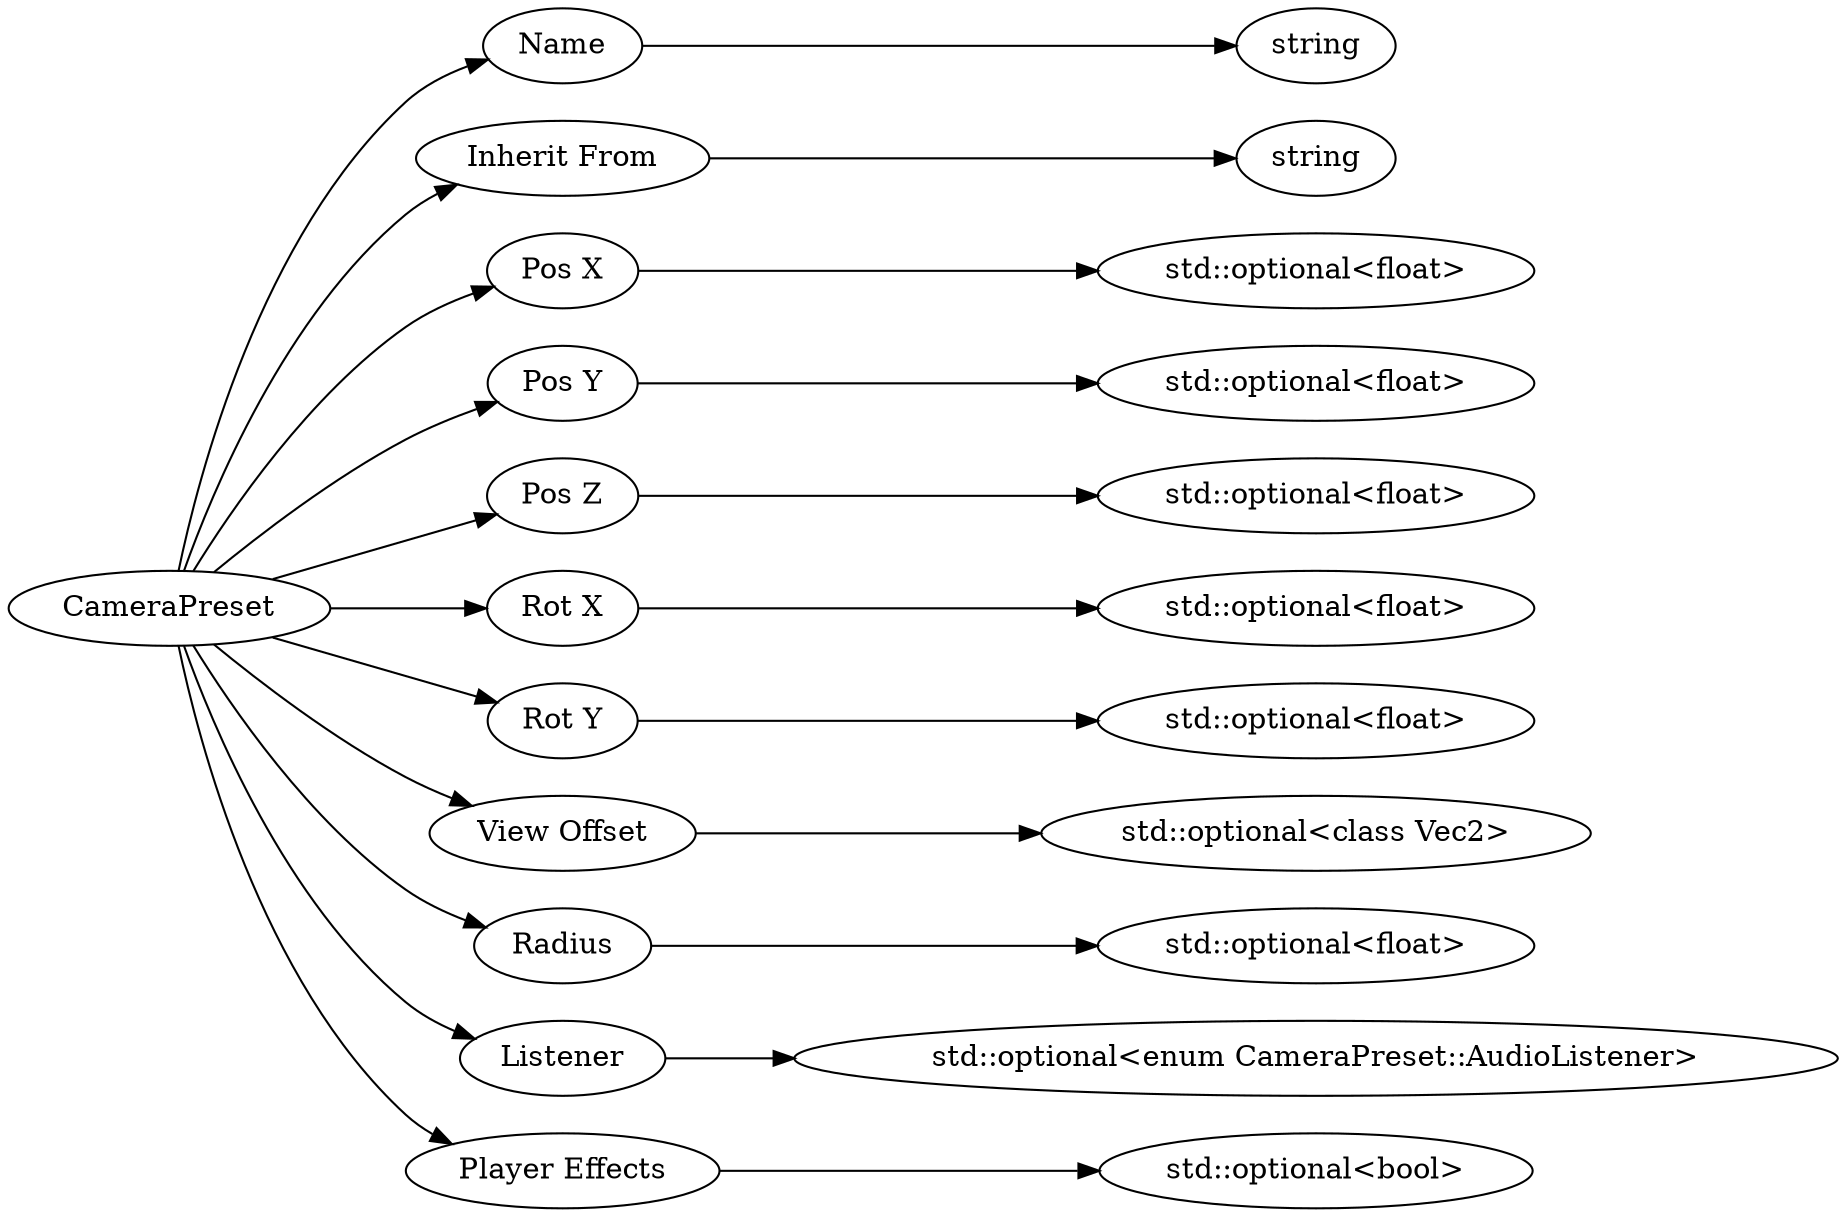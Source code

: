 digraph "CameraPreset" {
rankdir = LR
8
8 -> 9
9 -> 10
8 -> 11
11 -> 12
8 -> 13
13 -> 17
8 -> 18
18 -> 19
8 -> 20
20 -> 21
8 -> 22
22 -> 23
8 -> 24
24 -> 25
8 -> 26
26 -> 30
8 -> 31
31 -> 32
8 -> 33
33 -> 37
8 -> 38
38 -> 42

8 [label="CameraPreset",comment="name: \"CameraPreset\", typeName: \"\", id: 8, branchId: 0, recurseId: -1, attributes: 0, notes: \"\""];
9 [label="Name",comment="name: \"Name\", typeName: \"\", id: 9, branchId: 0, recurseId: -1, attributes: 0, notes: \"\""];
10 [label="string",comment="name: \"string\", typeName: \"\", id: 10, branchId: 0, recurseId: -1, attributes: 512, notes: \"\""];
11 [label="Inherit From",comment="name: \"Inherit From\", typeName: \"\", id: 11, branchId: 0, recurseId: -1, attributes: 0, notes: \"\""];
12 [label="string",comment="name: \"string\", typeName: \"\", id: 12, branchId: 0, recurseId: -1, attributes: 512, notes: \"\""];
13 [label="Pos X",comment="name: \"Pos X\", typeName: \"std::optional<float>\", id: 13, branchId: 0, recurseId: -1, attributes: 256, notes: \"\""];
17 [label="std::optional<float>",comment="name: \"std::optional<float>\", typeName: \"\", id: 17, branchId: 0, recurseId: -1, attributes: 512, notes: \"\""];
18 [label="Pos Y",comment="name: \"Pos Y\", typeName: \"std::optional<float>\", id: 18, branchId: 0, recurseId: -1, attributes: 256, notes: \"\""];
19 [label="std::optional<float>",comment="name: \"std::optional<float>\", typeName: \"\", id: 19, branchId: 0, recurseId: -1, attributes: 512, notes: \"\""];
20 [label="Pos Z",comment="name: \"Pos Z\", typeName: \"std::optional<float>\", id: 20, branchId: 0, recurseId: -1, attributes: 256, notes: \"\""];
21 [label="std::optional<float>",comment="name: \"std::optional<float>\", typeName: \"\", id: 21, branchId: 0, recurseId: -1, attributes: 512, notes: \"\""];
22 [label="Rot X",comment="name: \"Rot X\", typeName: \"std::optional<float>\", id: 22, branchId: 0, recurseId: -1, attributes: 256, notes: \"\""];
23 [label="std::optional<float>",comment="name: \"std::optional<float>\", typeName: \"\", id: 23, branchId: 0, recurseId: -1, attributes: 512, notes: \"\""];
24 [label="Rot Y",comment="name: \"Rot Y\", typeName: \"std::optional<float>\", id: 24, branchId: 0, recurseId: -1, attributes: 256, notes: \"\""];
25 [label="std::optional<float>",comment="name: \"std::optional<float>\", typeName: \"\", id: 25, branchId: 0, recurseId: -1, attributes: 512, notes: \"\""];
26 [label="View Offset",comment="name: \"View Offset\", typeName: \"std::optional<class Vec2>\", id: 26, branchId: 0, recurseId: -1, attributes: 256, notes: \"\""];
30 [label="std::optional<class Vec2>",comment="name: \"std::optional<class Vec2>\", typeName: \"\", id: 30, branchId: 0, recurseId: -1, attributes: 512, notes: \"\""];
31 [label="Radius",comment="name: \"Radius\", typeName: \"std::optional<float>\", id: 31, branchId: 0, recurseId: -1, attributes: 256, notes: \"\""];
32 [label="std::optional<float>",comment="name: \"std::optional<float>\", typeName: \"\", id: 32, branchId: 0, recurseId: -1, attributes: 512, notes: \"\""];
33 [label="Listener",comment="name: \"Listener\", typeName: \"std::optional<enum CameraPreset::AudioListener>\", id: 33, branchId: 0, recurseId: -1, attributes: 256, notes: \"\""];
37 [label="std::optional<enum CameraPreset::AudioListener>",comment="name: \"std::optional<enum CameraPreset::AudioListener>\", typeName: \"\", id: 37, branchId: 0, recurseId: -1, attributes: 512, notes: \"\""];
38 [label="Player Effects",comment="name: \"Player Effects\", typeName: \"std::optional<bool>\", id: 38, branchId: 0, recurseId: -1, attributes: 256, notes: \"\""];
42 [label="std::optional<bool>",comment="name: \"std::optional<bool>\", typeName: \"\", id: 42, branchId: 0, recurseId: -1, attributes: 512, notes: \"\""];
{ rank = max;10;12;17;19;21;23;25;30;32;37;42}

}
